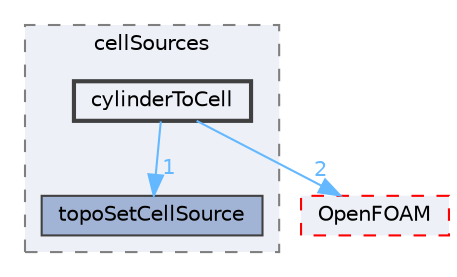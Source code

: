 digraph "src/meshTools/topoSet/cellSources/cylinderToCell"
{
 // LATEX_PDF_SIZE
  bgcolor="transparent";
  edge [fontname=Helvetica,fontsize=10,labelfontname=Helvetica,labelfontsize=10];
  node [fontname=Helvetica,fontsize=10,shape=box,height=0.2,width=0.4];
  compound=true
  subgraph clusterdir_7191e266c7adc3c79494645c7d896727 {
    graph [ bgcolor="#edf0f7", pencolor="grey50", label="cellSources", fontname=Helvetica,fontsize=10 style="filled,dashed", URL="dir_7191e266c7adc3c79494645c7d896727.html",tooltip=""]
  dir_4ae62864b70182b5576499dcedbe0929 [label="topoSetCellSource", fillcolor="#a2b4d6", color="grey25", style="filled", URL="dir_4ae62864b70182b5576499dcedbe0929.html",tooltip=""];
  dir_3ea02d57da5904d4080ac94eda54210a [label="cylinderToCell", fillcolor="#edf0f7", color="grey25", style="filled,bold", URL="dir_3ea02d57da5904d4080ac94eda54210a.html",tooltip=""];
  }
  dir_c5473ff19b20e6ec4dfe5c310b3778a8 [label="OpenFOAM", fillcolor="#edf0f7", color="red", style="filled,dashed", URL="dir_c5473ff19b20e6ec4dfe5c310b3778a8.html",tooltip=""];
  dir_3ea02d57da5904d4080ac94eda54210a->dir_4ae62864b70182b5576499dcedbe0929 [headlabel="1", labeldistance=1.5 headhref="dir_000798_004075.html" href="dir_000798_004075.html" color="steelblue1" fontcolor="steelblue1"];
  dir_3ea02d57da5904d4080ac94eda54210a->dir_c5473ff19b20e6ec4dfe5c310b3778a8 [headlabel="2", labeldistance=1.5 headhref="dir_000798_002695.html" href="dir_000798_002695.html" color="steelblue1" fontcolor="steelblue1"];
}
